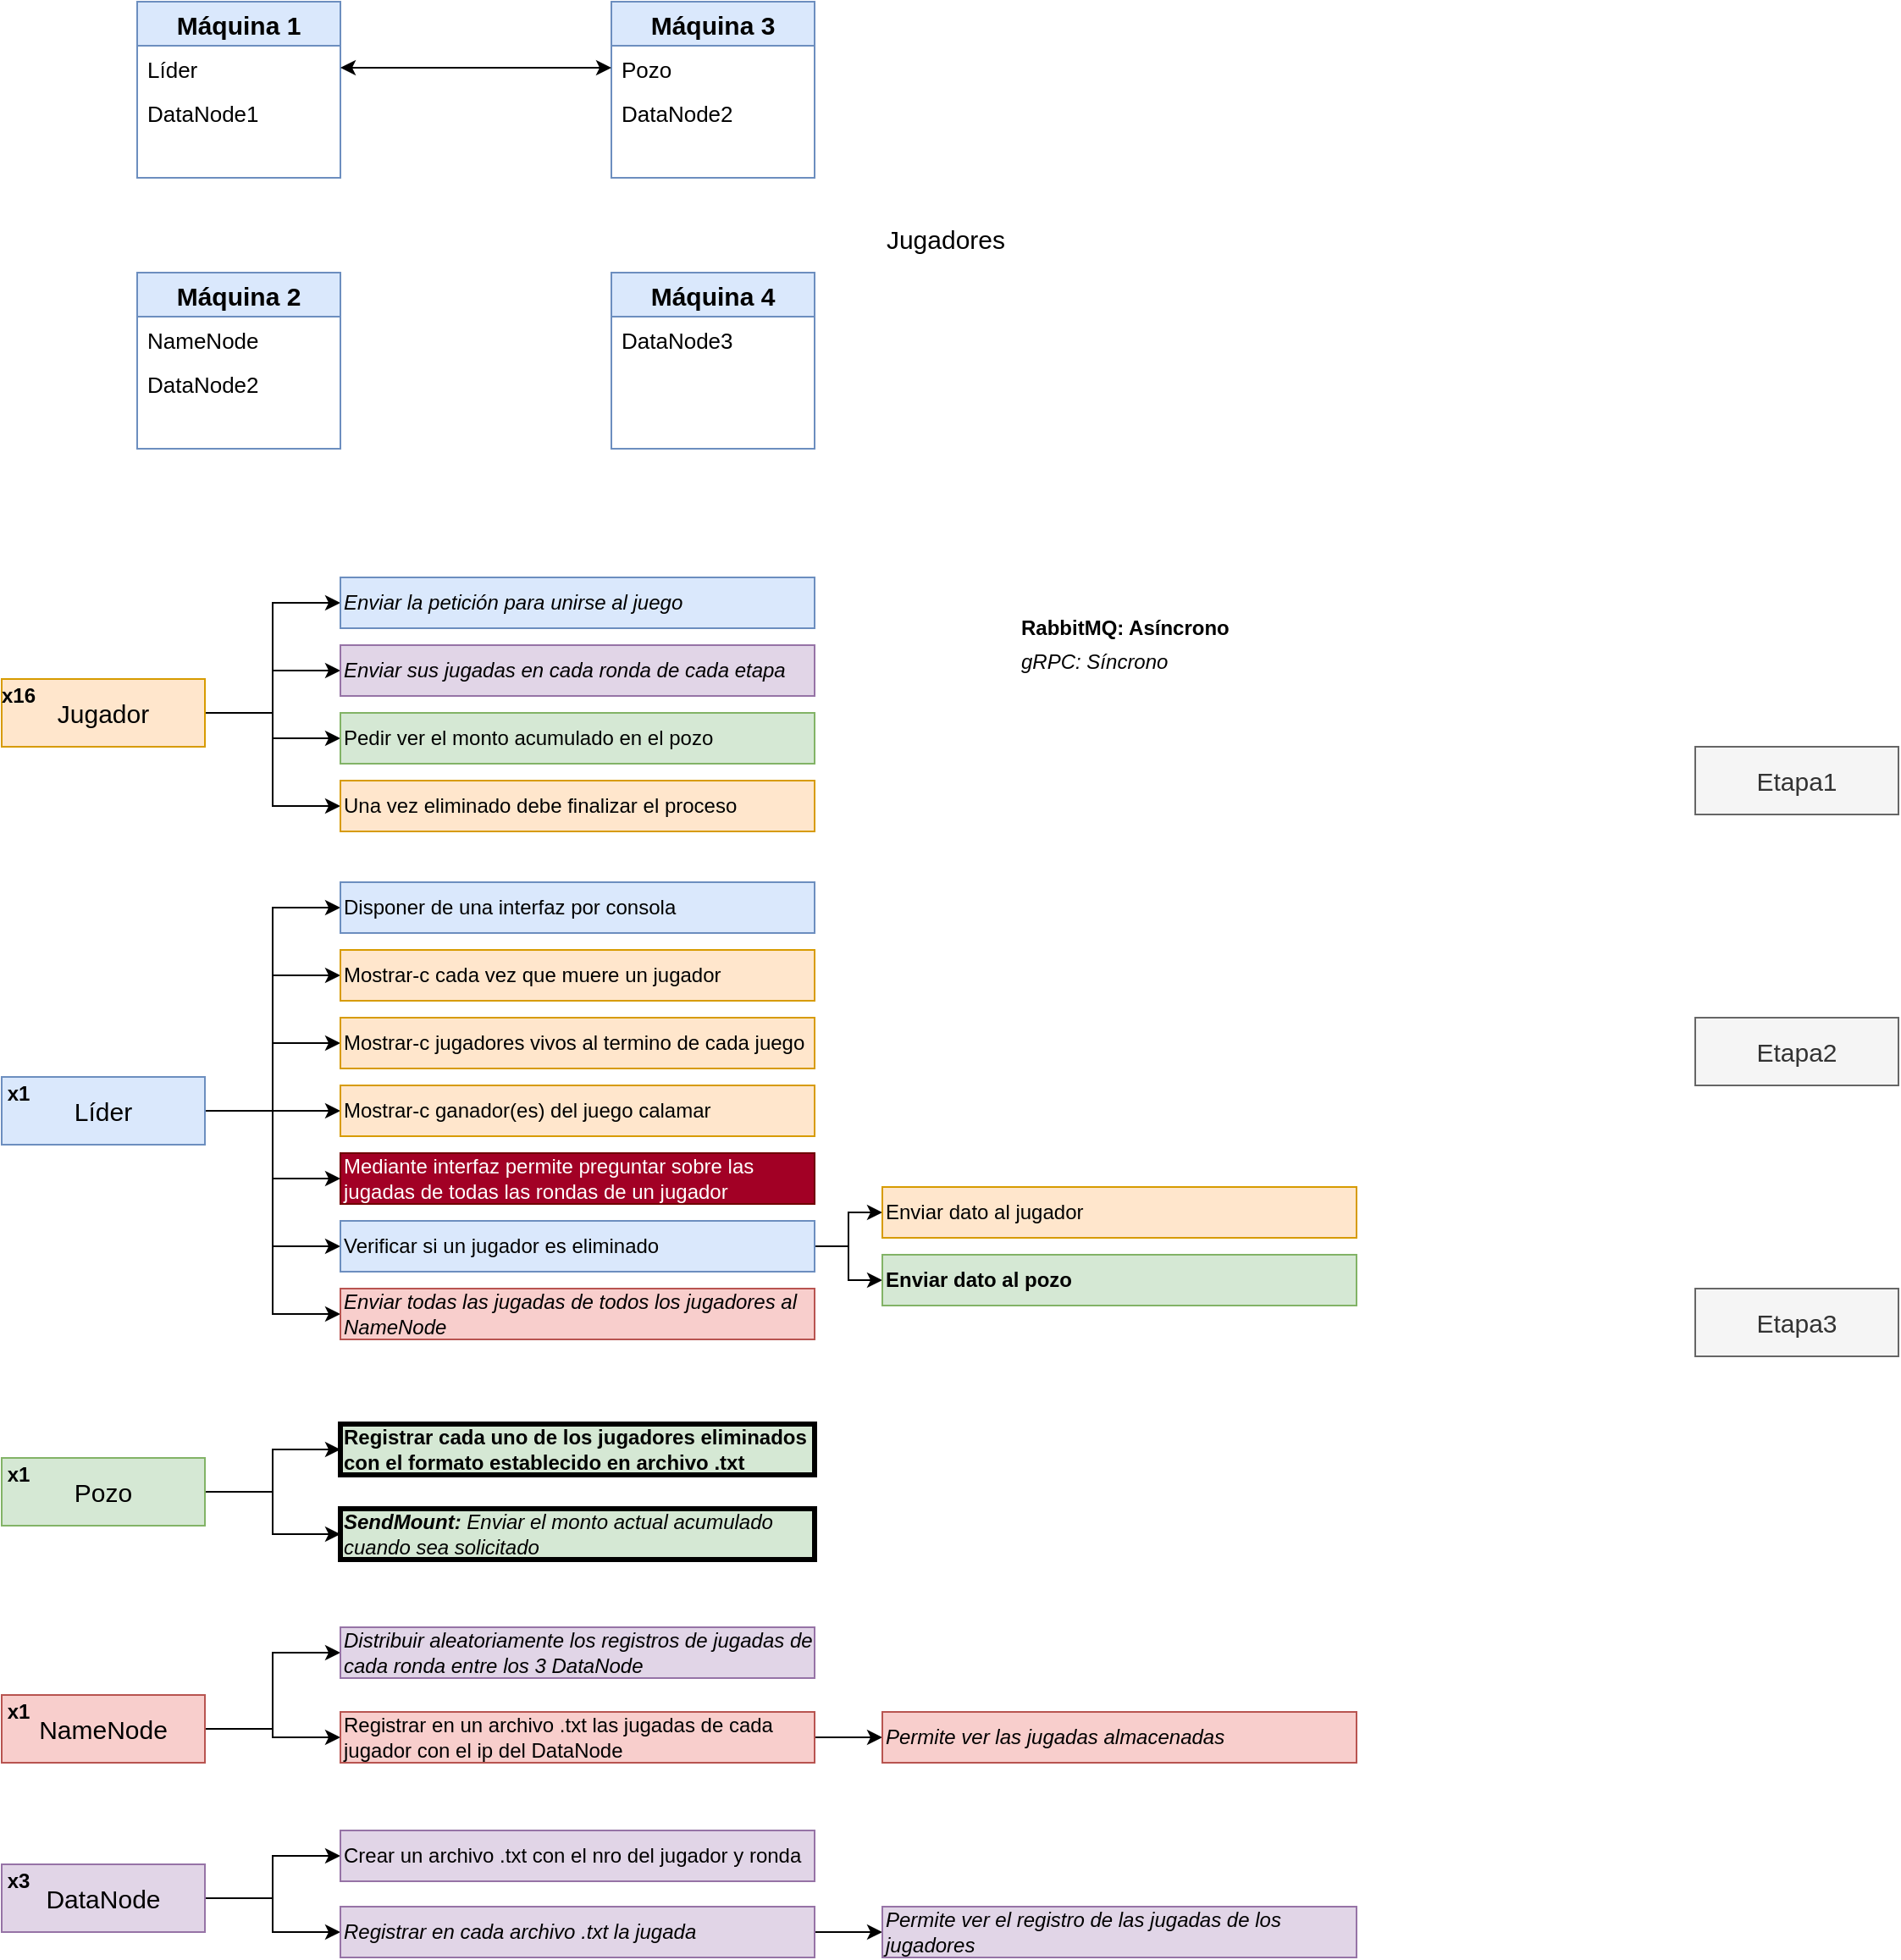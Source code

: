 <mxfile version="15.4.0" type="device"><diagram id="AY4dc6e10sY11S_UekSg" name="Página-1"><mxGraphModel dx="1080" dy="510" grid="1" gridSize="10" guides="1" tooltips="1" connect="1" arrows="1" fold="1" page="1" pageScale="1" pageWidth="4681" pageHeight="3300" math="0" shadow="0"><root><mxCell id="0"/><mxCell id="1" parent="0"/><mxCell id="e9qLt4-oA66z_KBG-B5x-10" value="Jugadores" style="text;html=1;strokeColor=none;fillColor=none;align=center;verticalAlign=middle;whiteSpace=wrap;rounded=0;fontSize=15;" parent="1" vertex="1"><mxGeometry x="680" y="170" width="75" height="20" as="geometry"/></mxCell><mxCell id="e9qLt4-oA66z_KBG-B5x-45" style="edgeStyle=orthogonalEdgeStyle;rounded=0;orthogonalLoop=1;jettySize=auto;html=1;exitX=1;exitY=0.5;exitDx=0;exitDy=0;entryX=0;entryY=0.5;entryDx=0;entryDy=0;fontSize=12;" parent="1" source="e9qLt4-oA66z_KBG-B5x-11" target="e9qLt4-oA66z_KBG-B5x-33" edge="1"><mxGeometry relative="1" as="geometry"/></mxCell><mxCell id="e9qLt4-oA66z_KBG-B5x-46" style="edgeStyle=orthogonalEdgeStyle;rounded=0;orthogonalLoop=1;jettySize=auto;html=1;exitX=1;exitY=0.5;exitDx=0;exitDy=0;entryX=0;entryY=0.5;entryDx=0;entryDy=0;fontSize=12;" parent="1" source="e9qLt4-oA66z_KBG-B5x-11" target="e9qLt4-oA66z_KBG-B5x-35" edge="1"><mxGeometry relative="1" as="geometry"/></mxCell><mxCell id="e9qLt4-oA66z_KBG-B5x-47" style="edgeStyle=orthogonalEdgeStyle;rounded=0;orthogonalLoop=1;jettySize=auto;html=1;exitX=1;exitY=0.5;exitDx=0;exitDy=0;entryX=0;entryY=0.5;entryDx=0;entryDy=0;fontSize=12;" parent="1" source="e9qLt4-oA66z_KBG-B5x-11" target="e9qLt4-oA66z_KBG-B5x-36" edge="1"><mxGeometry relative="1" as="geometry"/></mxCell><mxCell id="e9qLt4-oA66z_KBG-B5x-48" style="edgeStyle=orthogonalEdgeStyle;rounded=0;orthogonalLoop=1;jettySize=auto;html=1;exitX=1;exitY=0.5;exitDx=0;exitDy=0;entryX=0;entryY=0.5;entryDx=0;entryDy=0;fontSize=12;" parent="1" source="e9qLt4-oA66z_KBG-B5x-11" target="e9qLt4-oA66z_KBG-B5x-37" edge="1"><mxGeometry relative="1" as="geometry"/></mxCell><mxCell id="e9qLt4-oA66z_KBG-B5x-49" style="edgeStyle=orthogonalEdgeStyle;rounded=0;orthogonalLoop=1;jettySize=auto;html=1;exitX=1;exitY=0.5;exitDx=0;exitDy=0;entryX=0;entryY=0.5;entryDx=0;entryDy=0;fontSize=12;" parent="1" source="e9qLt4-oA66z_KBG-B5x-11" target="e9qLt4-oA66z_KBG-B5x-38" edge="1"><mxGeometry relative="1" as="geometry"/></mxCell><mxCell id="e9qLt4-oA66z_KBG-B5x-50" style="edgeStyle=orthogonalEdgeStyle;rounded=0;orthogonalLoop=1;jettySize=auto;html=1;exitX=1;exitY=0.5;exitDx=0;exitDy=0;entryX=0;entryY=0.5;entryDx=0;entryDy=0;fontSize=12;" parent="1" source="e9qLt4-oA66z_KBG-B5x-11" target="e9qLt4-oA66z_KBG-B5x-39" edge="1"><mxGeometry relative="1" as="geometry"/></mxCell><mxCell id="e9qLt4-oA66z_KBG-B5x-51" style="edgeStyle=orthogonalEdgeStyle;rounded=0;orthogonalLoop=1;jettySize=auto;html=1;exitX=1;exitY=0.5;exitDx=0;exitDy=0;entryX=0;entryY=0.5;entryDx=0;entryDy=0;fontSize=12;" parent="1" source="e9qLt4-oA66z_KBG-B5x-11" target="e9qLt4-oA66z_KBG-B5x-44" edge="1"><mxGeometry relative="1" as="geometry"/></mxCell><mxCell id="e9qLt4-oA66z_KBG-B5x-11" value="Líder" style="rounded=0;whiteSpace=wrap;html=1;fontSize=15;fillColor=#dae8fc;strokeColor=#6c8ebf;" parent="1" vertex="1"><mxGeometry x="160" y="675" width="120" height="40" as="geometry"/></mxCell><mxCell id="e9qLt4-oA66z_KBG-B5x-58" style="edgeStyle=orthogonalEdgeStyle;rounded=0;orthogonalLoop=1;jettySize=auto;html=1;exitX=1;exitY=0.5;exitDx=0;exitDy=0;entryX=0;entryY=0.5;entryDx=0;entryDy=0;fontSize=12;" parent="1" source="e9qLt4-oA66z_KBG-B5x-12" target="e9qLt4-oA66z_KBG-B5x-56" edge="1"><mxGeometry relative="1" as="geometry"/></mxCell><mxCell id="e9qLt4-oA66z_KBG-B5x-62" style="edgeStyle=orthogonalEdgeStyle;rounded=0;orthogonalLoop=1;jettySize=auto;html=1;exitX=1;exitY=0.5;exitDx=0;exitDy=0;entryX=0;entryY=0.5;entryDx=0;entryDy=0;fontSize=12;" parent="1" source="e9qLt4-oA66z_KBG-B5x-12" target="e9qLt4-oA66z_KBG-B5x-55" edge="1"><mxGeometry relative="1" as="geometry"/></mxCell><mxCell id="e9qLt4-oA66z_KBG-B5x-12" value="Pozo" style="rounded=0;whiteSpace=wrap;html=1;fontSize=15;fillColor=#d5e8d4;strokeColor=#82b366;" parent="1" vertex="1"><mxGeometry x="160" y="900" width="120" height="40" as="geometry"/></mxCell><mxCell id="e9qLt4-oA66z_KBG-B5x-24" style="edgeStyle=orthogonalEdgeStyle;rounded=0;orthogonalLoop=1;jettySize=auto;html=1;exitX=1;exitY=0.5;exitDx=0;exitDy=0;entryX=0;entryY=0.5;entryDx=0;entryDy=0;fontSize=12;" parent="1" source="e9qLt4-oA66z_KBG-B5x-13" target="e9qLt4-oA66z_KBG-B5x-17" edge="1"><mxGeometry relative="1" as="geometry"/></mxCell><mxCell id="e9qLt4-oA66z_KBG-B5x-27" style="edgeStyle=orthogonalEdgeStyle;rounded=0;orthogonalLoop=1;jettySize=auto;html=1;exitX=1;exitY=0.5;exitDx=0;exitDy=0;entryX=0;entryY=0.5;entryDx=0;entryDy=0;fontSize=12;" parent="1" source="e9qLt4-oA66z_KBG-B5x-13" target="e9qLt4-oA66z_KBG-B5x-25" edge="1"><mxGeometry relative="1" as="geometry"/></mxCell><mxCell id="e9qLt4-oA66z_KBG-B5x-31" style="edgeStyle=orthogonalEdgeStyle;rounded=0;orthogonalLoop=1;jettySize=auto;html=1;exitX=1;exitY=0.5;exitDx=0;exitDy=0;fontSize=12;" parent="1" source="e9qLt4-oA66z_KBG-B5x-13" target="e9qLt4-oA66z_KBG-B5x-30" edge="1"><mxGeometry relative="1" as="geometry"/></mxCell><mxCell id="e9qLt4-oA66z_KBG-B5x-32" style="edgeStyle=orthogonalEdgeStyle;rounded=0;orthogonalLoop=1;jettySize=auto;html=1;exitX=1;exitY=0.5;exitDx=0;exitDy=0;entryX=0;entryY=0.5;entryDx=0;entryDy=0;fontSize=12;" parent="1" source="e9qLt4-oA66z_KBG-B5x-13" target="e9qLt4-oA66z_KBG-B5x-29" edge="1"><mxGeometry relative="1" as="geometry"/></mxCell><mxCell id="e9qLt4-oA66z_KBG-B5x-13" value="Jugador" style="rounded=0;whiteSpace=wrap;html=1;fontSize=15;fillColor=#ffe6cc;strokeColor=#d79b00;" parent="1" vertex="1"><mxGeometry x="160" y="440" width="120" height="40" as="geometry"/></mxCell><mxCell id="e9qLt4-oA66z_KBG-B5x-60" style="edgeStyle=orthogonalEdgeStyle;rounded=0;orthogonalLoop=1;jettySize=auto;html=1;exitX=1;exitY=0.5;exitDx=0;exitDy=0;entryX=0;entryY=0.5;entryDx=0;entryDy=0;fontSize=12;" parent="1" source="e9qLt4-oA66z_KBG-B5x-14" target="e9qLt4-oA66z_KBG-B5x-59" edge="1"><mxGeometry relative="1" as="geometry"/></mxCell><mxCell id="e9qLt4-oA66z_KBG-B5x-63" style="edgeStyle=orthogonalEdgeStyle;rounded=0;orthogonalLoop=1;jettySize=auto;html=1;exitX=1;exitY=0.5;exitDx=0;exitDy=0;fontSize=12;" parent="1" source="e9qLt4-oA66z_KBG-B5x-14" target="e9qLt4-oA66z_KBG-B5x-61" edge="1"><mxGeometry relative="1" as="geometry"/></mxCell><mxCell id="e9qLt4-oA66z_KBG-B5x-14" value="NameNode" style="rounded=0;whiteSpace=wrap;html=1;fontSize=15;fillColor=#f8cecc;strokeColor=#b85450;" parent="1" vertex="1"><mxGeometry x="160" y="1040" width="120" height="40" as="geometry"/></mxCell><mxCell id="e9qLt4-oA66z_KBG-B5x-68" style="edgeStyle=orthogonalEdgeStyle;rounded=0;orthogonalLoop=1;jettySize=auto;html=1;exitX=1;exitY=0.5;exitDx=0;exitDy=0;entryX=0;entryY=0.5;entryDx=0;entryDy=0;fontSize=12;" parent="1" source="e9qLt4-oA66z_KBG-B5x-15" target="e9qLt4-oA66z_KBG-B5x-66" edge="1"><mxGeometry relative="1" as="geometry"/></mxCell><mxCell id="e9qLt4-oA66z_KBG-B5x-69" style="edgeStyle=orthogonalEdgeStyle;rounded=0;orthogonalLoop=1;jettySize=auto;html=1;exitX=1;exitY=0.5;exitDx=0;exitDy=0;entryX=0;entryY=0.5;entryDx=0;entryDy=0;fontSize=12;" parent="1" source="e9qLt4-oA66z_KBG-B5x-15" target="e9qLt4-oA66z_KBG-B5x-67" edge="1"><mxGeometry relative="1" as="geometry"/></mxCell><mxCell id="e9qLt4-oA66z_KBG-B5x-15" value="DataNode" style="rounded=0;whiteSpace=wrap;html=1;fontSize=15;fillColor=#e1d5e7;strokeColor=#9673a6;" parent="1" vertex="1"><mxGeometry x="160" y="1140" width="120" height="40" as="geometry"/></mxCell><mxCell id="e9qLt4-oA66z_KBG-B5x-17" value="Enviar la petición para unirse al juego" style="rounded=0;whiteSpace=wrap;html=1;fontSize=12;align=left;fillColor=#dae8fc;strokeColor=#6c8ebf;fontStyle=2" parent="1" vertex="1"><mxGeometry x="360" y="380" width="280" height="30" as="geometry"/></mxCell><mxCell id="e9qLt4-oA66z_KBG-B5x-19" value="x16" style="text;html=1;strokeColor=none;fillColor=none;align=center;verticalAlign=middle;whiteSpace=wrap;rounded=0;fontSize=12;fontStyle=1" parent="1" vertex="1"><mxGeometry x="160" y="440" width="20" height="20" as="geometry"/></mxCell><mxCell id="e9qLt4-oA66z_KBG-B5x-20" value="x1" style="text;html=1;strokeColor=none;fillColor=none;align=center;verticalAlign=middle;whiteSpace=wrap;rounded=0;fontSize=12;fontStyle=1" parent="1" vertex="1"><mxGeometry x="160" y="675" width="20" height="20" as="geometry"/></mxCell><mxCell id="e9qLt4-oA66z_KBG-B5x-21" value="x1" style="text;html=1;strokeColor=none;fillColor=none;align=center;verticalAlign=middle;whiteSpace=wrap;rounded=0;fontSize=12;fontStyle=1" parent="1" vertex="1"><mxGeometry x="160" y="900" width="20" height="20" as="geometry"/></mxCell><mxCell id="e9qLt4-oA66z_KBG-B5x-22" value="x1" style="text;html=1;strokeColor=none;fillColor=none;align=center;verticalAlign=middle;whiteSpace=wrap;rounded=0;fontSize=12;fontStyle=1" parent="1" vertex="1"><mxGeometry x="160" y="1040" width="20" height="20" as="geometry"/></mxCell><mxCell id="e9qLt4-oA66z_KBG-B5x-23" value="x3" style="text;html=1;strokeColor=none;fillColor=none;align=center;verticalAlign=middle;whiteSpace=wrap;rounded=0;fontSize=12;fontStyle=1" parent="1" vertex="1"><mxGeometry x="160" y="1140" width="20" height="20" as="geometry"/></mxCell><mxCell id="e9qLt4-oA66z_KBG-B5x-25" value="Enviar sus jugadas en cada ronda de cada etapa" style="rounded=0;whiteSpace=wrap;html=1;fontSize=12;align=left;fillColor=#e1d5e7;strokeColor=#9673a6;fontStyle=2" parent="1" vertex="1"><mxGeometry x="360" y="420" width="280" height="30" as="geometry"/></mxCell><mxCell id="e9qLt4-oA66z_KBG-B5x-29" value="Una vez eliminado debe finalizar el proceso" style="rounded=0;whiteSpace=wrap;html=1;fontSize=12;align=left;fillColor=#ffe6cc;strokeColor=#d79b00;" parent="1" vertex="1"><mxGeometry x="360" y="500" width="280" height="30" as="geometry"/></mxCell><mxCell id="e9qLt4-oA66z_KBG-B5x-30" value="Pedir ver el monto acumulado en el pozo" style="rounded=0;whiteSpace=wrap;html=1;fontSize=12;align=left;fillColor=#d5e8d4;strokeColor=#82b366;" parent="1" vertex="1"><mxGeometry x="360" y="460" width="280" height="30" as="geometry"/></mxCell><mxCell id="e9qLt4-oA66z_KBG-B5x-33" value="Disponer de una interfaz por consola" style="rounded=0;whiteSpace=wrap;html=1;fontSize=12;align=left;fillColor=#dae8fc;strokeColor=#6c8ebf;" parent="1" vertex="1"><mxGeometry x="360" y="560" width="280" height="30" as="geometry"/></mxCell><mxCell id="e9qLt4-oA66z_KBG-B5x-35" value="Mostrar-c cada vez que muere un jugador" style="rounded=0;whiteSpace=wrap;html=1;fontSize=12;align=left;fillColor=#ffe6cc;strokeColor=#d79b00;" parent="1" vertex="1"><mxGeometry x="360" y="600" width="280" height="30" as="geometry"/></mxCell><mxCell id="e9qLt4-oA66z_KBG-B5x-36" value="Mostrar-c jugadores vivos al termino de cada juego" style="rounded=0;whiteSpace=wrap;html=1;fontSize=12;align=left;fillColor=#ffe6cc;strokeColor=#d79b00;" parent="1" vertex="1"><mxGeometry x="360" y="640" width="280" height="30" as="geometry"/></mxCell><mxCell id="e9qLt4-oA66z_KBG-B5x-37" value="Mostrar-c ganador(es) del juego calamar" style="rounded=0;whiteSpace=wrap;html=1;fontSize=12;align=left;fillColor=#ffe6cc;strokeColor=#d79b00;" parent="1" vertex="1"><mxGeometry x="360" y="680" width="280" height="30" as="geometry"/></mxCell><mxCell id="e9qLt4-oA66z_KBG-B5x-38" value="Mediante interfaz permite preguntar sobre las jugadas de todas las rondas de un jugador" style="rounded=0;whiteSpace=wrap;html=1;fontSize=12;align=left;fillColor=#a20025;strokeColor=#6F0000;fontColor=#ffffff;" parent="1" vertex="1"><mxGeometry x="360" y="720" width="280" height="30" as="geometry"/></mxCell><mxCell id="e9qLt4-oA66z_KBG-B5x-42" style="edgeStyle=orthogonalEdgeStyle;rounded=0;orthogonalLoop=1;jettySize=auto;html=1;entryX=0;entryY=0.5;entryDx=0;entryDy=0;fontSize=12;" parent="1" source="e9qLt4-oA66z_KBG-B5x-39" target="e9qLt4-oA66z_KBG-B5x-40" edge="1"><mxGeometry relative="1" as="geometry"/></mxCell><mxCell id="e9qLt4-oA66z_KBG-B5x-43" style="edgeStyle=orthogonalEdgeStyle;rounded=0;orthogonalLoop=1;jettySize=auto;html=1;entryX=0;entryY=0.5;entryDx=0;entryDy=0;fontSize=12;" parent="1" source="e9qLt4-oA66z_KBG-B5x-39" target="e9qLt4-oA66z_KBG-B5x-41" edge="1"><mxGeometry relative="1" as="geometry"/></mxCell><mxCell id="e9qLt4-oA66z_KBG-B5x-39" value="Verificar si un jugador es eliminado" style="rounded=0;whiteSpace=wrap;html=1;fontSize=12;align=left;fillColor=#dae8fc;strokeColor=#6c8ebf;" parent="1" vertex="1"><mxGeometry x="360" y="760" width="280" height="30" as="geometry"/></mxCell><mxCell id="e9qLt4-oA66z_KBG-B5x-40" value="Enviar dato al jugador" style="rounded=0;whiteSpace=wrap;html=1;fontSize=12;align=left;fillColor=#ffe6cc;strokeColor=#d79b00;" parent="1" vertex="1"><mxGeometry x="680" y="740" width="280" height="30" as="geometry"/></mxCell><mxCell id="e9qLt4-oA66z_KBG-B5x-41" value="Enviar dato al pozo" style="rounded=0;whiteSpace=wrap;html=1;fontSize=12;align=left;fillColor=#d5e8d4;strokeColor=#82b366;fontStyle=1" parent="1" vertex="1"><mxGeometry x="680" y="780" width="280" height="30" as="geometry"/></mxCell><mxCell id="e9qLt4-oA66z_KBG-B5x-44" value="Enviar todas las jugadas de todos los jugadores al NameNode" style="rounded=0;whiteSpace=wrap;html=1;fontSize=12;align=left;fillColor=#f8cecc;strokeColor=#b85450;fontStyle=2" parent="1" vertex="1"><mxGeometry x="360" y="800" width="280" height="30" as="geometry"/></mxCell><mxCell id="e9qLt4-oA66z_KBG-B5x-52" value="RabbitMQ: Asíncrono" style="text;html=1;strokeColor=none;fillColor=none;align=left;verticalAlign=middle;whiteSpace=wrap;rounded=0;fontSize=12;fontStyle=1" parent="1" vertex="1"><mxGeometry x="760" y="400" width="140" height="20" as="geometry"/></mxCell><mxCell id="e9qLt4-oA66z_KBG-B5x-53" value="gRPC: Síncrono" style="text;html=1;strokeColor=none;fillColor=none;align=left;verticalAlign=middle;whiteSpace=wrap;rounded=0;fontSize=12;fontStyle=2" parent="1" vertex="1"><mxGeometry x="760" y="420" width="130" height="20" as="geometry"/></mxCell><mxCell id="e9qLt4-oA66z_KBG-B5x-55" value="Registrar cada uno de los jugadores eliminados con el formato establecido en archivo .txt" style="rounded=0;whiteSpace=wrap;html=1;fontSize=12;align=left;fontStyle=1;fillColor=#d5e8d4;strokeColor=default;strokeWidth=3;" parent="1" vertex="1"><mxGeometry x="360" y="880" width="280" height="30" as="geometry"/></mxCell><mxCell id="e9qLt4-oA66z_KBG-B5x-56" value="&lt;b&gt;SendMount:&lt;/b&gt;&amp;nbsp;Enviar el monto actual acumulado cuando sea solicitado" style="rounded=0;whiteSpace=wrap;html=1;fontSize=12;align=left;fontStyle=2;fillColor=#d5e8d4;strokeColor=default;strokeWidth=3;" parent="1" vertex="1"><mxGeometry x="360" y="930" width="280" height="30" as="geometry"/></mxCell><mxCell id="e9qLt4-oA66z_KBG-B5x-59" value="Distribuir aleatoriamente los registros de jugadas de cada ronda entre los 3 DataNode" style="rounded=0;whiteSpace=wrap;html=1;fontSize=12;align=left;fontStyle=2;fillColor=#e1d5e7;strokeColor=#9673a6;" parent="1" vertex="1"><mxGeometry x="360" y="1000" width="280" height="30" as="geometry"/></mxCell><mxCell id="e9qLt4-oA66z_KBG-B5x-65" style="edgeStyle=orthogonalEdgeStyle;rounded=0;orthogonalLoop=1;jettySize=auto;html=1;exitX=1;exitY=0.5;exitDx=0;exitDy=0;entryX=0;entryY=0.5;entryDx=0;entryDy=0;fontSize=12;" parent="1" source="e9qLt4-oA66z_KBG-B5x-61" target="e9qLt4-oA66z_KBG-B5x-64" edge="1"><mxGeometry relative="1" as="geometry"/></mxCell><mxCell id="e9qLt4-oA66z_KBG-B5x-61" value="Registrar en un archivo .txt las jugadas de cada jugador con el ip del DataNode" style="rounded=0;whiteSpace=wrap;html=1;fontSize=12;align=left;fontStyle=0;fillColor=#f8cecc;strokeColor=#b85450;" parent="1" vertex="1"><mxGeometry x="360" y="1050" width="280" height="30" as="geometry"/></mxCell><mxCell id="e9qLt4-oA66z_KBG-B5x-64" value="Permite ver las jugadas almacenadas" style="rounded=0;whiteSpace=wrap;html=1;fontSize=12;align=left;fontStyle=2;fillColor=#f8cecc;strokeColor=#b85450;" parent="1" vertex="1"><mxGeometry x="680" y="1050" width="280" height="30" as="geometry"/></mxCell><mxCell id="e9qLt4-oA66z_KBG-B5x-66" value="Crear un archivo .txt con el nro del jugador y ronda" style="rounded=0;whiteSpace=wrap;html=1;fontSize=12;align=left;fontStyle=0;fillColor=#e1d5e7;strokeColor=#9673a6;" parent="1" vertex="1"><mxGeometry x="360" y="1120" width="280" height="30" as="geometry"/></mxCell><mxCell id="e9qLt4-oA66z_KBG-B5x-71" style="edgeStyle=orthogonalEdgeStyle;rounded=0;orthogonalLoop=1;jettySize=auto;html=1;exitX=1;exitY=0.5;exitDx=0;exitDy=0;entryX=0;entryY=0.5;entryDx=0;entryDy=0;fontSize=12;" parent="1" source="e9qLt4-oA66z_KBG-B5x-67" target="e9qLt4-oA66z_KBG-B5x-70" edge="1"><mxGeometry relative="1" as="geometry"/></mxCell><mxCell id="e9qLt4-oA66z_KBG-B5x-67" value="Registrar en cada archivo .txt la jugada" style="rounded=0;whiteSpace=wrap;html=1;fontSize=12;align=left;fontStyle=2;fillColor=#e1d5e7;strokeColor=#9673a6;" parent="1" vertex="1"><mxGeometry x="360" y="1165" width="280" height="30" as="geometry"/></mxCell><mxCell id="e9qLt4-oA66z_KBG-B5x-70" value="Permite ver el registro de las jugadas de los jugadores" style="rounded=0;whiteSpace=wrap;html=1;fontSize=12;align=left;fontStyle=2;fillColor=#e1d5e7;strokeColor=#9673a6;" parent="1" vertex="1"><mxGeometry x="680" y="1165" width="280" height="30" as="geometry"/></mxCell><mxCell id="e9qLt4-oA66z_KBG-B5x-72" value="Etapa1" style="rounded=0;whiteSpace=wrap;html=1;fontSize=15;fillColor=#f5f5f5;strokeColor=#666666;fontColor=#333333;" parent="1" vertex="1"><mxGeometry x="1160" y="480" width="120" height="40" as="geometry"/></mxCell><mxCell id="e9qLt4-oA66z_KBG-B5x-73" value="Etapa2" style="rounded=0;whiteSpace=wrap;html=1;fontSize=15;fillColor=#f5f5f5;strokeColor=#666666;fontColor=#333333;" parent="1" vertex="1"><mxGeometry x="1160" y="640" width="120" height="40" as="geometry"/></mxCell><mxCell id="e9qLt4-oA66z_KBG-B5x-74" value="Etapa3" style="rounded=0;whiteSpace=wrap;html=1;fontSize=15;fillColor=#f5f5f5;strokeColor=#666666;fontColor=#333333;" parent="1" vertex="1"><mxGeometry x="1160" y="800" width="120" height="40" as="geometry"/></mxCell><mxCell id="tGJlr8EwNElxzR4Li-g0-2" value="Máquina 3" style="swimlane;fontStyle=1;childLayout=stackLayout;horizontal=1;startSize=26;fillColor=#dae8fc;horizontalStack=0;resizeParent=1;resizeParentMax=0;resizeLast=0;collapsible=1;marginBottom=0;strokeColor=#6c8ebf;fontSize=15;" parent="1" vertex="1"><mxGeometry x="520" y="40" width="120" height="104" as="geometry"/></mxCell><mxCell id="tGJlr8EwNElxzR4Li-g0-3" value="Pozo" style="text;strokeColor=none;fillColor=none;align=left;verticalAlign=top;spacingLeft=4;spacingRight=4;overflow=hidden;rotatable=0;points=[[0,0.5],[1,0.5]];portConstraint=eastwest;fontSize=13;" parent="tGJlr8EwNElxzR4Li-g0-2" vertex="1"><mxGeometry y="26" width="120" height="26" as="geometry"/></mxCell><mxCell id="tGJlr8EwNElxzR4Li-g0-4" value="DataNode2" style="text;strokeColor=none;fillColor=none;align=left;verticalAlign=top;spacingLeft=4;spacingRight=4;overflow=hidden;rotatable=0;points=[[0,0.5],[1,0.5]];portConstraint=eastwest;fontSize=13;" parent="tGJlr8EwNElxzR4Li-g0-2" vertex="1"><mxGeometry y="52" width="120" height="26" as="geometry"/></mxCell><mxCell id="tGJlr8EwNElxzR4Li-g0-6" value=" " style="text;strokeColor=none;fillColor=none;align=left;verticalAlign=top;spacingLeft=4;spacingRight=4;overflow=hidden;rotatable=0;points=[[0,0.5],[1,0.5]];portConstraint=eastwest;" parent="tGJlr8EwNElxzR4Li-g0-2" vertex="1"><mxGeometry y="78" width="120" height="26" as="geometry"/></mxCell><mxCell id="tGJlr8EwNElxzR4Li-g0-7" value="Máquina 2" style="swimlane;fontStyle=1;childLayout=stackLayout;horizontal=1;startSize=26;fillColor=#dae8fc;horizontalStack=0;resizeParent=1;resizeParentMax=0;resizeLast=0;collapsible=1;marginBottom=0;strokeColor=#6c8ebf;fontSize=15;" parent="1" vertex="1"><mxGeometry x="240" y="200" width="120" height="104" as="geometry"/></mxCell><mxCell id="tGJlr8EwNElxzR4Li-g0-8" value="NameNode" style="text;strokeColor=none;fillColor=none;align=left;verticalAlign=top;spacingLeft=4;spacingRight=4;overflow=hidden;rotatable=0;points=[[0,0.5],[1,0.5]];portConstraint=eastwest;fontSize=13;" parent="tGJlr8EwNElxzR4Li-g0-7" vertex="1"><mxGeometry y="26" width="120" height="26" as="geometry"/></mxCell><mxCell id="tGJlr8EwNElxzR4Li-g0-9" value="DataNode2" style="text;strokeColor=none;fillColor=none;align=left;verticalAlign=top;spacingLeft=4;spacingRight=4;overflow=hidden;rotatable=0;points=[[0,0.5],[1,0.5]];portConstraint=eastwest;fontSize=13;" parent="tGJlr8EwNElxzR4Li-g0-7" vertex="1"><mxGeometry y="52" width="120" height="26" as="geometry"/></mxCell><mxCell id="tGJlr8EwNElxzR4Li-g0-10" value=" " style="text;strokeColor=none;fillColor=none;align=left;verticalAlign=top;spacingLeft=4;spacingRight=4;overflow=hidden;rotatable=0;points=[[0,0.5],[1,0.5]];portConstraint=eastwest;" parent="tGJlr8EwNElxzR4Li-g0-7" vertex="1"><mxGeometry y="78" width="120" height="26" as="geometry"/></mxCell><mxCell id="tGJlr8EwNElxzR4Li-g0-11" value="Máquina 1" style="swimlane;fontStyle=1;childLayout=stackLayout;horizontal=1;startSize=26;fillColor=#dae8fc;horizontalStack=0;resizeParent=1;resizeParentMax=0;resizeLast=0;collapsible=1;marginBottom=0;strokeColor=#6c8ebf;fontSize=15;" parent="1" vertex="1"><mxGeometry x="240" y="40" width="120" height="104" as="geometry"/></mxCell><mxCell id="tGJlr8EwNElxzR4Li-g0-12" value="Líder" style="text;strokeColor=none;fillColor=none;align=left;verticalAlign=top;spacingLeft=4;spacingRight=4;overflow=hidden;rotatable=0;points=[[0,0.5],[1,0.5]];portConstraint=eastwest;fontSize=13;" parent="tGJlr8EwNElxzR4Li-g0-11" vertex="1"><mxGeometry y="26" width="120" height="26" as="geometry"/></mxCell><mxCell id="tGJlr8EwNElxzR4Li-g0-13" value="DataNode1" style="text;strokeColor=none;fillColor=none;align=left;verticalAlign=top;spacingLeft=4;spacingRight=4;overflow=hidden;rotatable=0;points=[[0,0.5],[1,0.5]];portConstraint=eastwest;fontSize=13;" parent="tGJlr8EwNElxzR4Li-g0-11" vertex="1"><mxGeometry y="52" width="120" height="26" as="geometry"/></mxCell><mxCell id="tGJlr8EwNElxzR4Li-g0-14" value=" " style="text;strokeColor=none;fillColor=none;align=left;verticalAlign=top;spacingLeft=4;spacingRight=4;overflow=hidden;rotatable=0;points=[[0,0.5],[1,0.5]];portConstraint=eastwest;" parent="tGJlr8EwNElxzR4Li-g0-11" vertex="1"><mxGeometry y="78" width="120" height="26" as="geometry"/></mxCell><mxCell id="tGJlr8EwNElxzR4Li-g0-15" value="Máquina 4" style="swimlane;fontStyle=1;childLayout=stackLayout;horizontal=1;startSize=26;fillColor=#dae8fc;horizontalStack=0;resizeParent=1;resizeParentMax=0;resizeLast=0;collapsible=1;marginBottom=0;strokeColor=#6c8ebf;fontSize=15;" parent="1" vertex="1"><mxGeometry x="520" y="200" width="120" height="104" as="geometry"/></mxCell><mxCell id="tGJlr8EwNElxzR4Li-g0-16" value="DataNode3" style="text;strokeColor=none;fillColor=none;align=left;verticalAlign=top;spacingLeft=4;spacingRight=4;overflow=hidden;rotatable=0;points=[[0,0.5],[1,0.5]];portConstraint=eastwest;fontSize=13;" parent="tGJlr8EwNElxzR4Li-g0-15" vertex="1"><mxGeometry y="26" width="120" height="26" as="geometry"/></mxCell><mxCell id="tGJlr8EwNElxzR4Li-g0-17" value=" " style="text;strokeColor=none;fillColor=none;align=left;verticalAlign=top;spacingLeft=4;spacingRight=4;overflow=hidden;rotatable=0;points=[[0,0.5],[1,0.5]];portConstraint=eastwest;" parent="tGJlr8EwNElxzR4Li-g0-15" vertex="1"><mxGeometry y="52" width="120" height="26" as="geometry"/></mxCell><mxCell id="tGJlr8EwNElxzR4Li-g0-18" value=" " style="text;strokeColor=none;fillColor=none;align=left;verticalAlign=top;spacingLeft=4;spacingRight=4;overflow=hidden;rotatable=0;points=[[0,0.5],[1,0.5]];portConstraint=eastwest;" parent="tGJlr8EwNElxzR4Li-g0-15" vertex="1"><mxGeometry y="78" width="120" height="26" as="geometry"/></mxCell><mxCell id="tGJlr8EwNElxzR4Li-g0-19" style="edgeStyle=orthogonalEdgeStyle;rounded=0;orthogonalLoop=1;jettySize=auto;html=1;exitX=0;exitY=0.5;exitDx=0;exitDy=0;entryX=1;entryY=0.5;entryDx=0;entryDy=0;fontSize=15;startArrow=classic;startFill=1;" parent="1" source="tGJlr8EwNElxzR4Li-g0-3" target="tGJlr8EwNElxzR4Li-g0-12" edge="1"><mxGeometry relative="1" as="geometry"><Array as="points"><mxPoint x="460" y="79"/><mxPoint x="460" y="79"/></Array></mxGeometry></mxCell></root></mxGraphModel></diagram></mxfile>